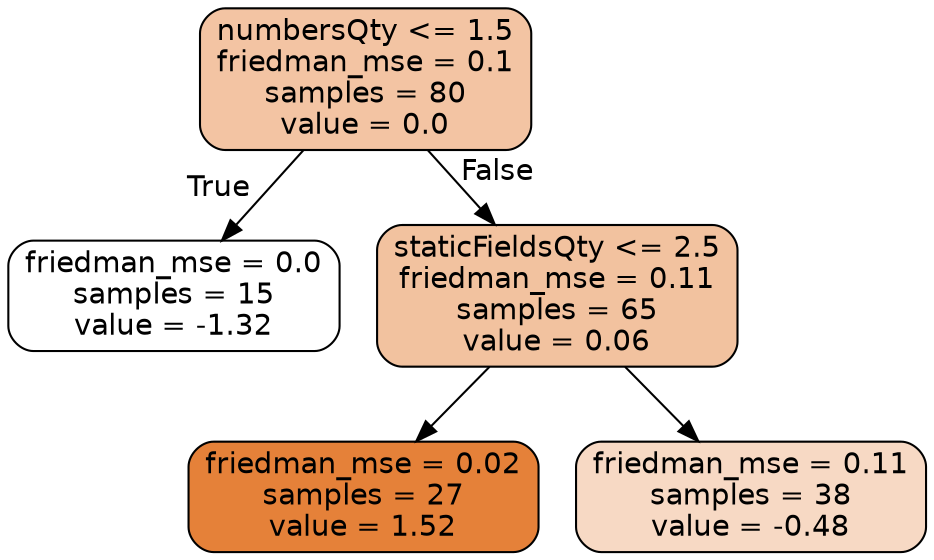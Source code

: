 digraph Tree {
node [shape=box, style="filled, rounded", color="black", fontname="helvetica"] ;
edge [fontname="helvetica"] ;
0 [label="numbersQty <= 1.5\nfriedman_mse = 0.1\nsamples = 80\nvalue = 0.0", fillcolor="#f3c4a3"] ;
1 [label="friedman_mse = 0.0\nsamples = 15\nvalue = -1.32", fillcolor="#ffffff"] ;
0 -> 1 [labeldistance=2.5, labelangle=45, headlabel="True"] ;
2 [label="staticFieldsQty <= 2.5\nfriedman_mse = 0.11\nsamples = 65\nvalue = 0.06", fillcolor="#f2c29f"] ;
0 -> 2 [labeldistance=2.5, labelangle=-45, headlabel="False"] ;
3 [label="friedman_mse = 0.02\nsamples = 27\nvalue = 1.52", fillcolor="#e58139"] ;
2 -> 3 ;
4 [label="friedman_mse = 0.11\nsamples = 38\nvalue = -0.48", fillcolor="#f7d9c4"] ;
2 -> 4 ;
}